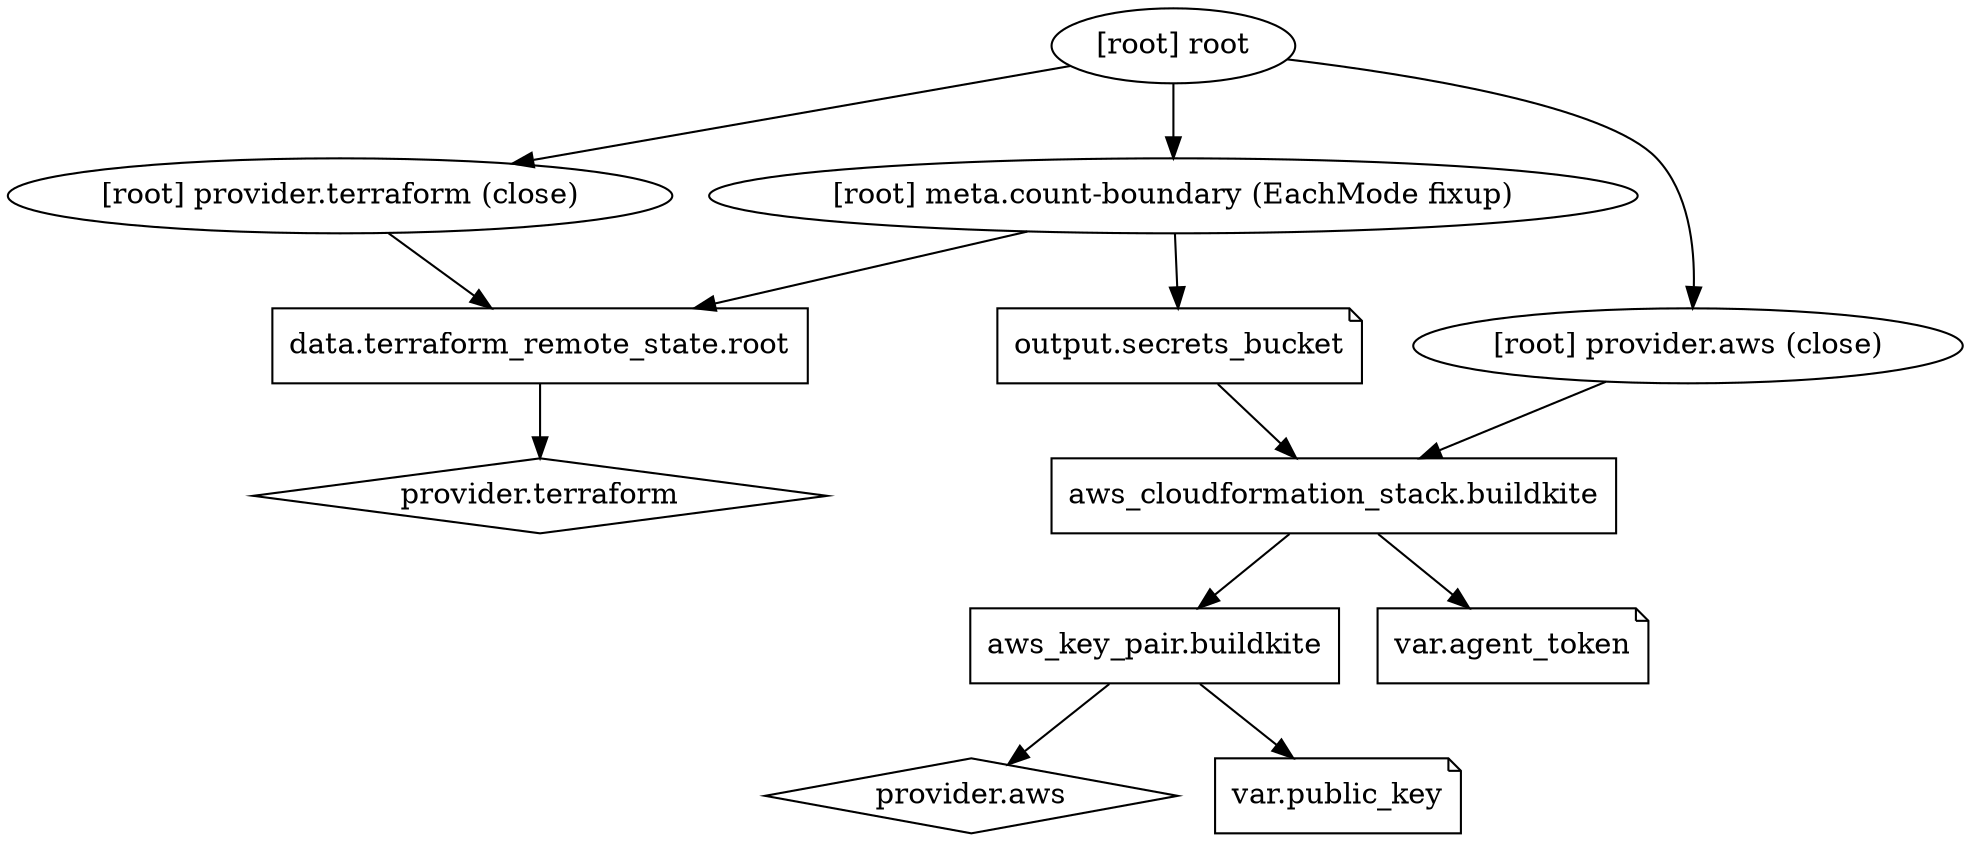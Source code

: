 digraph {
	compound = "true"
	newrank = "true"
	subgraph "root" {
		"[root] aws_cloudformation_stack.buildkite" [label = "aws_cloudformation_stack.buildkite", shape = "box"]
		"[root] aws_key_pair.buildkite" [label = "aws_key_pair.buildkite", shape = "box"]
		"[root] data.terraform_remote_state.root" [label = "data.terraform_remote_state.root", shape = "box"]
		"[root] output.secrets_bucket" [label = "output.secrets_bucket", shape = "note"]
		"[root] provider.aws" [label = "provider.aws", shape = "diamond"]
		"[root] provider.terraform" [label = "provider.terraform", shape = "diamond"]
		"[root] var.agent_token" [label = "var.agent_token", shape = "note"]
		"[root] var.public_key" [label = "var.public_key", shape = "note"]
		"[root] aws_cloudformation_stack.buildkite" -> "[root] aws_key_pair.buildkite"
		"[root] aws_cloudformation_stack.buildkite" -> "[root] var.agent_token"
		"[root] aws_key_pair.buildkite" -> "[root] provider.aws"
		"[root] aws_key_pair.buildkite" -> "[root] var.public_key"
		"[root] data.terraform_remote_state.root" -> "[root] provider.terraform"
		"[root] meta.count-boundary (EachMode fixup)" -> "[root] data.terraform_remote_state.root"
		"[root] meta.count-boundary (EachMode fixup)" -> "[root] output.secrets_bucket"
		"[root] output.secrets_bucket" -> "[root] aws_cloudformation_stack.buildkite"
		"[root] provider.aws (close)" -> "[root] aws_cloudformation_stack.buildkite"
		"[root] provider.terraform (close)" -> "[root] data.terraform_remote_state.root"
		"[root] root" -> "[root] meta.count-boundary (EachMode fixup)"
		"[root] root" -> "[root] provider.aws (close)"
		"[root] root" -> "[root] provider.terraform (close)"
	}
}

